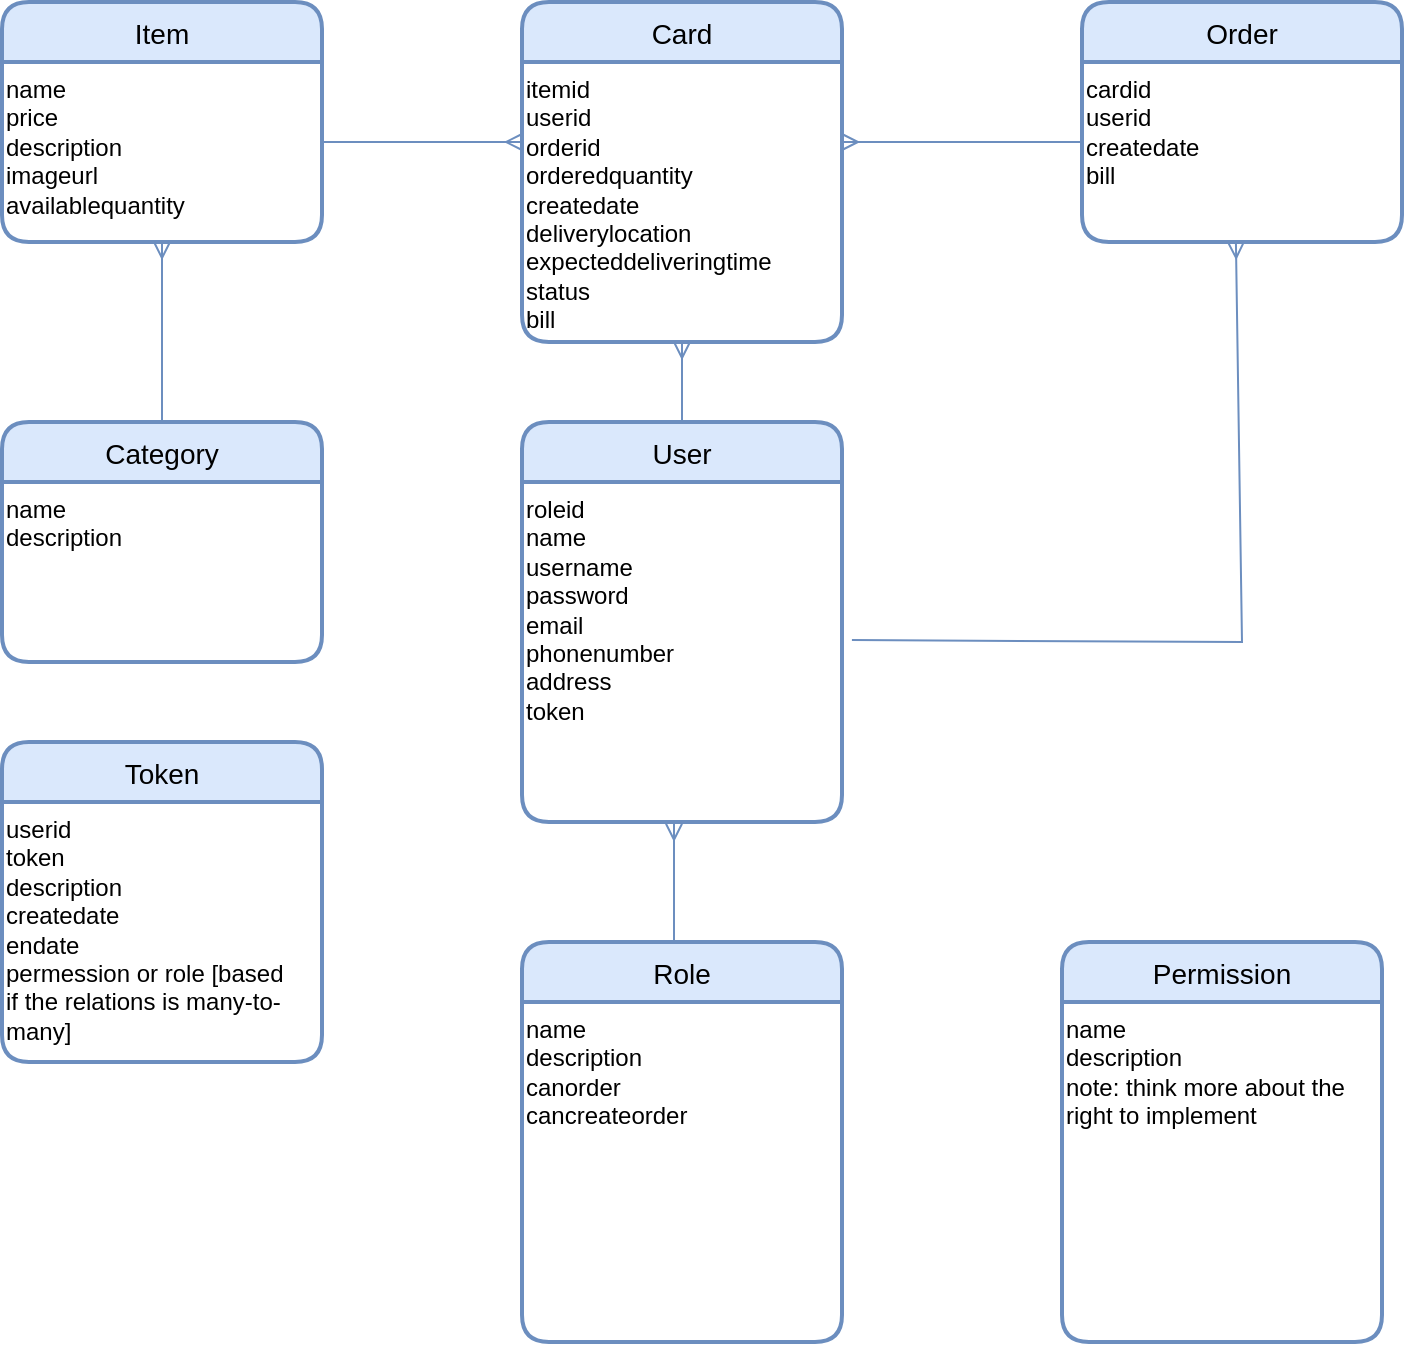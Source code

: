<mxfile version="20.8.5" type="github">
  <diagram name="Page-1" id="efa7a0a1-bf9b-a30e-e6df-94a7791c09e9">
    <mxGraphModel dx="1815" dy="534" grid="1" gridSize="10" guides="1" tooltips="1" connect="1" arrows="1" fold="1" page="1" pageScale="1" pageWidth="826" pageHeight="1169" background="none" math="0" shadow="0">
      <root>
        <mxCell id="0" />
        <mxCell id="1" parent="0" />
        <mxCell id="02wVrcLedgZYj7KOv3-K-115" value="Item" style="swimlane;childLayout=stackLayout;horizontal=1;startSize=30;horizontalStack=0;rounded=1;fontSize=14;fontStyle=0;strokeWidth=2;resizeParent=0;resizeLast=1;shadow=0;dashed=0;align=center;fillColor=#dae8fc;strokeColor=#6c8ebf;verticalAlign=middle;" parent="1" vertex="1">
          <mxGeometry x="-520" y="360" width="160" height="120" as="geometry" />
        </mxCell>
        <mxCell id="02wVrcLedgZYj7KOv3-K-116" value="name&lt;br&gt;price&lt;br&gt;description&lt;br&gt;imageurl&lt;br&gt;availablequantity" style="text;html=1;align=left;verticalAlign=top;resizable=0;points=[];autosize=1;strokeColor=none;fillColor=none;" parent="02wVrcLedgZYj7KOv3-K-115" vertex="1">
          <mxGeometry y="30" width="160" height="90" as="geometry" />
        </mxCell>
        <mxCell id="02wVrcLedgZYj7KOv3-K-117" value="Order" style="swimlane;childLayout=stackLayout;horizontal=1;startSize=30;horizontalStack=0;rounded=1;fontSize=14;fontStyle=0;strokeWidth=2;resizeParent=0;resizeLast=1;shadow=0;dashed=0;align=center;fillColor=#dae8fc;strokeColor=#6c8ebf;" parent="1" vertex="1">
          <mxGeometry x="20" y="360" width="160" height="120" as="geometry" />
        </mxCell>
        <mxCell id="02wVrcLedgZYj7KOv3-K-118" value="cardid&lt;br&gt;userid&lt;br&gt;createdate&lt;br&gt;bill" style="text;html=1;align=left;verticalAlign=top;resizable=0;points=[];autosize=1;strokeColor=none;fillColor=none;" parent="02wVrcLedgZYj7KOv3-K-117" vertex="1">
          <mxGeometry y="30" width="160" height="90" as="geometry" />
        </mxCell>
        <mxCell id="02wVrcLedgZYj7KOv3-K-119" value="User" style="swimlane;childLayout=stackLayout;horizontal=1;startSize=30;horizontalStack=0;rounded=1;fontSize=14;fontStyle=0;strokeWidth=2;resizeParent=0;resizeLast=1;shadow=0;dashed=0;align=center;fillColor=#dae8fc;strokeColor=#6c8ebf;" parent="1" vertex="1">
          <mxGeometry x="-260" y="570" width="160" height="200" as="geometry" />
        </mxCell>
        <mxCell id="02wVrcLedgZYj7KOv3-K-120" value="roleid&lt;br&gt;name&lt;br&gt;username&lt;br&gt;password&lt;br&gt;email&lt;br&gt;phonenumber&lt;br&gt;address&lt;br&gt;token" style="text;html=1;align=left;verticalAlign=top;resizable=0;points=[];autosize=1;strokeColor=none;fillColor=none;" parent="02wVrcLedgZYj7KOv3-K-119" vertex="1">
          <mxGeometry y="30" width="160" height="170" as="geometry" />
        </mxCell>
        <mxCell id="02wVrcLedgZYj7KOv3-K-121" value="Category" style="swimlane;childLayout=stackLayout;horizontal=1;startSize=30;horizontalStack=0;rounded=1;fontSize=14;fontStyle=0;strokeWidth=2;resizeParent=0;resizeLast=1;shadow=0;dashed=0;align=center;fillColor=#dae8fc;strokeColor=#6c8ebf;" parent="1" vertex="1">
          <mxGeometry x="-520" y="570" width="160" height="120" as="geometry" />
        </mxCell>
        <mxCell id="02wVrcLedgZYj7KOv3-K-122" value="name&lt;br&gt;description&amp;nbsp;" style="text;html=1;align=left;verticalAlign=top;resizable=0;points=[];autosize=1;strokeColor=none;fillColor=none;" parent="02wVrcLedgZYj7KOv3-K-121" vertex="1">
          <mxGeometry y="30" width="160" height="90" as="geometry" />
        </mxCell>
        <mxCell id="02wVrcLedgZYj7KOv3-K-125" value="" style="fontSize=12;html=1;endArrow=ERmany;rounded=0;exitX=0.5;exitY=0;exitDx=0;exitDy=0;fillColor=#dae8fc;strokeColor=#6c8ebf;" parent="1" source="02wVrcLedgZYj7KOv3-K-121" edge="1">
          <mxGeometry width="100" height="100" relative="1" as="geometry">
            <mxPoint x="-150" y="490" as="sourcePoint" />
            <mxPoint x="-440" y="480" as="targetPoint" />
          </mxGeometry>
        </mxCell>
        <mxCell id="02wVrcLedgZYj7KOv3-K-126" value="" style="fontSize=12;html=1;endArrow=ERmany;rounded=0;fillColor=#dae8fc;strokeColor=#6c8ebf;" parent="1" edge="1">
          <mxGeometry width="100" height="100" relative="1" as="geometry">
            <mxPoint x="-360" y="430" as="sourcePoint" />
            <mxPoint x="-260" y="430" as="targetPoint" />
            <Array as="points">
              <mxPoint x="-310" y="430" />
            </Array>
          </mxGeometry>
        </mxCell>
        <mxCell id="02wVrcLedgZYj7KOv3-K-127" value="Card" style="swimlane;childLayout=stackLayout;horizontal=1;startSize=30;horizontalStack=0;rounded=1;fontSize=14;fontStyle=0;strokeWidth=2;resizeParent=0;resizeLast=1;shadow=0;dashed=0;align=center;fillColor=#dae8fc;strokeColor=#6c8ebf;" parent="1" vertex="1">
          <mxGeometry x="-260" y="360" width="160" height="170" as="geometry">
            <mxRectangle x="260" y="250" width="60" height="30" as="alternateBounds" />
          </mxGeometry>
        </mxCell>
        <mxCell id="02wVrcLedgZYj7KOv3-K-128" value="itemid&lt;br&gt;userid&lt;br&gt;orderid&lt;br&gt;orderedquantity&lt;br&gt;createdate&lt;br&gt;deliverylocation&lt;br&gt;expecteddeliveringtime&lt;br&gt;status&lt;br&gt;bill" style="text;html=1;align=left;verticalAlign=top;resizable=0;points=[];autosize=1;strokeColor=none;fillColor=none;" parent="02wVrcLedgZYj7KOv3-K-127" vertex="1">
          <mxGeometry y="30" width="160" height="140" as="geometry" />
        </mxCell>
        <mxCell id="02wVrcLedgZYj7KOv3-K-129" value="" style="fontSize=12;html=1;endArrow=ERmany;rounded=0;entryX=0.5;entryY=1;entryDx=0;entryDy=0;fillColor=#dae8fc;strokeColor=#6c8ebf;" parent="1" target="02wVrcLedgZYj7KOv3-K-127" edge="1">
          <mxGeometry width="100" height="100" relative="1" as="geometry">
            <mxPoint x="-180" y="570" as="sourcePoint" />
            <mxPoint x="-250" y="440" as="targetPoint" />
          </mxGeometry>
        </mxCell>
        <mxCell id="02wVrcLedgZYj7KOv3-K-130" value="" style="fontSize=12;html=1;endArrow=ERmany;rounded=0;fillColor=#dae8fc;strokeColor=#6c8ebf;" parent="1" edge="1">
          <mxGeometry width="100" height="100" relative="1" as="geometry">
            <mxPoint x="20" y="430" as="sourcePoint" />
            <mxPoint x="-100" y="430" as="targetPoint" />
          </mxGeometry>
        </mxCell>
        <mxCell id="02wVrcLedgZYj7KOv3-K-135" value="Role" style="swimlane;childLayout=stackLayout;horizontal=1;startSize=30;horizontalStack=0;rounded=1;fontSize=14;fontStyle=0;strokeWidth=2;resizeParent=0;resizeLast=1;shadow=0;dashed=0;align=center;fillColor=#dae8fc;strokeColor=#6c8ebf;" parent="1" vertex="1">
          <mxGeometry x="-260" y="830" width="160" height="200" as="geometry" />
        </mxCell>
        <mxCell id="02wVrcLedgZYj7KOv3-K-136" value="name&lt;br&gt;description&lt;br&gt;canorder&lt;br&gt;cancreateorder" style="text;html=1;align=left;verticalAlign=top;resizable=0;points=[];autosize=1;strokeColor=none;fillColor=none;" parent="02wVrcLedgZYj7KOv3-K-135" vertex="1">
          <mxGeometry y="30" width="160" height="170" as="geometry" />
        </mxCell>
        <mxCell id="02wVrcLedgZYj7KOv3-K-137" value="" style="fontSize=12;html=1;endArrow=ERmany;rounded=0;entryX=0.475;entryY=1.005;entryDx=0;entryDy=0;fillColor=#dae8fc;strokeColor=#6c8ebf;entryPerimeter=0;exitX=0.475;exitY=0;exitDx=0;exitDy=0;exitPerimeter=0;" parent="1" source="02wVrcLedgZYj7KOv3-K-135" target="02wVrcLedgZYj7KOv3-K-120" edge="1">
          <mxGeometry width="100" height="100" relative="1" as="geometry">
            <mxPoint x="-60" y="790" as="sourcePoint" />
            <mxPoint x="-180" y="830" as="targetPoint" />
          </mxGeometry>
        </mxCell>
        <mxCell id="02wVrcLedgZYj7KOv3-K-139" value="" style="fontSize=12;html=1;endArrow=ERmany;rounded=0;entryX=0.481;entryY=1;entryDx=0;entryDy=0;fillColor=#dae8fc;strokeColor=#6c8ebf;entryPerimeter=0;exitX=1.031;exitY=0.465;exitDx=0;exitDy=0;exitPerimeter=0;" parent="1" source="02wVrcLedgZYj7KOv3-K-120" target="02wVrcLedgZYj7KOv3-K-118" edge="1">
          <mxGeometry width="100" height="100" relative="1" as="geometry">
            <mxPoint x="-170" y="580" as="sourcePoint" />
            <mxPoint x="-170" y="540" as="targetPoint" />
            <Array as="points">
              <mxPoint x="100" y="680" />
            </Array>
          </mxGeometry>
        </mxCell>
        <mxCell id="3_io0ztxsjuirZ4Rz9am-1" value="Permission" style="swimlane;childLayout=stackLayout;horizontal=1;startSize=30;horizontalStack=0;rounded=1;fontSize=14;fontStyle=0;strokeWidth=2;resizeParent=0;resizeLast=1;shadow=0;dashed=0;align=center;fillColor=#dae8fc;strokeColor=#6c8ebf;" vertex="1" parent="1">
          <mxGeometry x="10" y="830" width="160" height="200" as="geometry" />
        </mxCell>
        <mxCell id="3_io0ztxsjuirZ4Rz9am-2" value="name&lt;br&gt;description&lt;br&gt;note: think more about the &lt;br&gt;right to implement" style="text;html=1;align=left;verticalAlign=top;resizable=0;points=[];autosize=1;strokeColor=none;fillColor=none;" vertex="1" parent="3_io0ztxsjuirZ4Rz9am-1">
          <mxGeometry y="30" width="160" height="170" as="geometry" />
        </mxCell>
        <mxCell id="3_io0ztxsjuirZ4Rz9am-6" value="Token" style="swimlane;childLayout=stackLayout;horizontal=1;startSize=30;horizontalStack=0;rounded=1;fontSize=14;fontStyle=0;strokeWidth=2;resizeParent=0;resizeLast=1;shadow=0;dashed=0;align=center;fillColor=#dae8fc;strokeColor=#6c8ebf;" vertex="1" parent="1">
          <mxGeometry x="-520" y="730" width="160" height="160" as="geometry" />
        </mxCell>
        <mxCell id="3_io0ztxsjuirZ4Rz9am-7" value="userid&lt;br&gt;token&lt;br&gt;description&lt;br&gt;createdate&lt;br&gt;endate&lt;br&gt;permession or role [based &lt;br&gt;if the relations is many-to-&lt;br&gt;many]" style="text;html=1;align=left;verticalAlign=top;resizable=0;points=[];autosize=1;strokeColor=none;fillColor=none;" vertex="1" parent="3_io0ztxsjuirZ4Rz9am-6">
          <mxGeometry y="30" width="160" height="130" as="geometry" />
        </mxCell>
      </root>
    </mxGraphModel>
  </diagram>
</mxfile>
